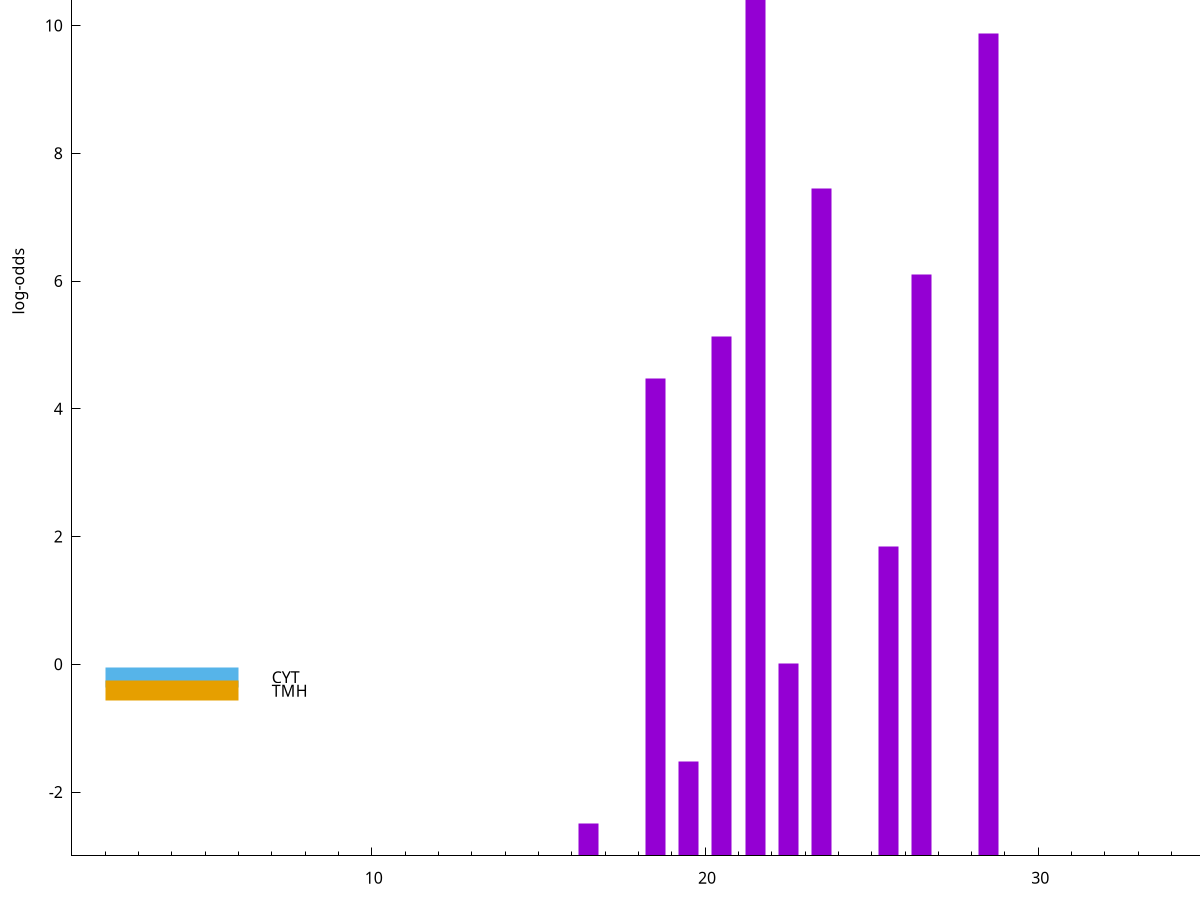 set title "LipoP predictions for SRR4017833.gff"
set size 2., 1.4
set xrange [1:70] 
set mxtics 10
set yrange [-3:15]
set y2range [0:18]
set ylabel "log-odds"
set term postscript eps color solid "Helvetica" 30
set output "SRR4017833.gff158.eps"
set arrow from 2,14.1828 to 6,14.1828 nohead lt 1 lw 20
set label "SpI" at 7,14.1828
set arrow from 2,-0.200913 to 6,-0.200913 nohead lt 3 lw 20
set label "CYT" at 7,-0.200913
set arrow from 2,-0.411978 to 6,-0.411978 nohead lt 4 lw 20
set label "TMH" at 7,-0.411978
set arrow from 2,14.1828 to 6,14.1828 nohead lt 1 lw 20
set label "SpI" at 7,14.1828
# NOTE: The scores below are the log-odds scores with the threshold
# NOTE: subtracted (a hack to make gnuplot make the histogram all
# NOTE: look nice).
plot "-" axes x1y2 title "" with impulses lt 1 lw 20
21.500000 17.082500
28.500000 12.879970
23.500000 10.454900
26.500000 9.106730
20.500000 8.136280
18.500000 7.473880
25.500000 4.838810
22.500000 3.008511
19.500000 1.471940
16.500000 0.507700
e
exit
